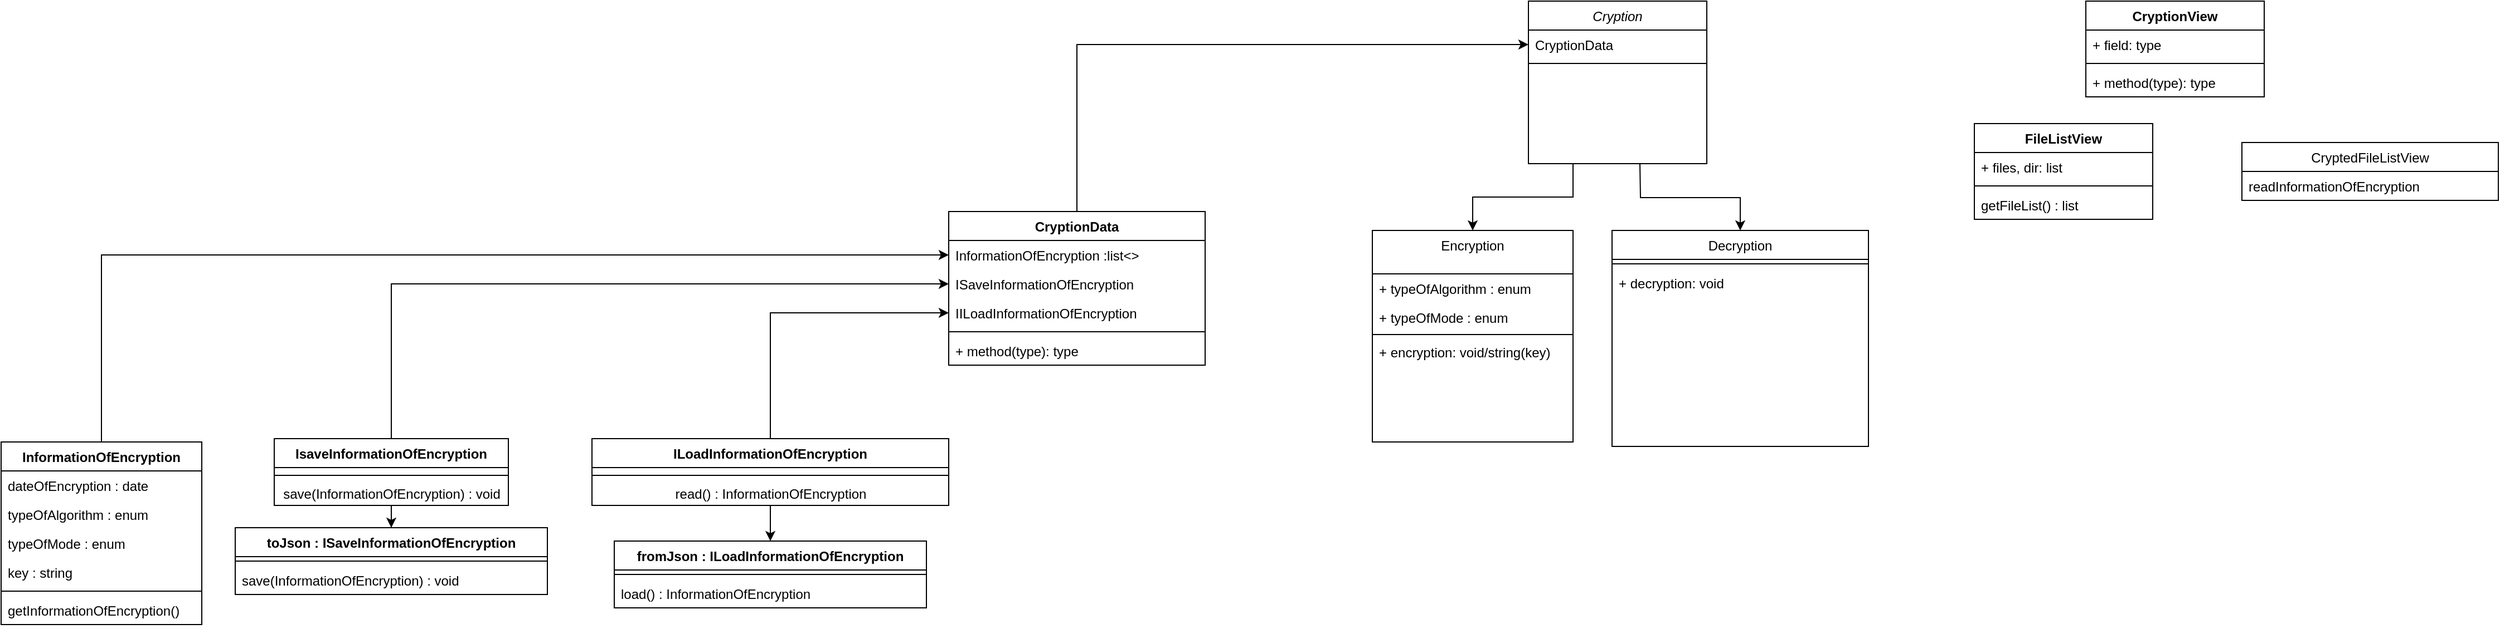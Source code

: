 <mxfile version="14.5.1" type="github">
  <diagram id="C5RBs43oDa-KdzZeNtuy" name="Page-1">
    <mxGraphModel dx="2696" dy="1398" grid="1" gridSize="10" guides="1" tooltips="1" connect="1" arrows="1" fold="1" page="1" pageScale="1" pageWidth="827" pageHeight="1169" math="0" shadow="0">
      <root>
        <mxCell id="WIyWlLk6GJQsqaUBKTNV-0" />
        <mxCell id="WIyWlLk6GJQsqaUBKTNV-1" parent="WIyWlLk6GJQsqaUBKTNV-0" />
        <mxCell id="Qj-PsOSthV5Xs8igE-OQ-11" style="edgeStyle=orthogonalEdgeStyle;rounded=0;orthogonalLoop=1;jettySize=auto;html=1;entryX=0.5;entryY=0;entryDx=0;entryDy=0;exitX=0.25;exitY=1;exitDx=0;exitDy=0;" edge="1" parent="WIyWlLk6GJQsqaUBKTNV-1" source="zkfFHV4jXpPFQw0GAbJ--0" target="zkfFHV4jXpPFQw0GAbJ--6">
          <mxGeometry relative="1" as="geometry">
            <mxPoint x="1410" y="198" as="sourcePoint" />
          </mxGeometry>
        </mxCell>
        <mxCell id="Qj-PsOSthV5Xs8igE-OQ-12" style="edgeStyle=orthogonalEdgeStyle;rounded=0;orthogonalLoop=1;jettySize=auto;html=1;" edge="1" parent="WIyWlLk6GJQsqaUBKTNV-1" target="zkfFHV4jXpPFQw0GAbJ--13">
          <mxGeometry relative="1" as="geometry">
            <mxPoint x="1510" y="186" as="sourcePoint" />
          </mxGeometry>
        </mxCell>
        <mxCell id="zkfFHV4jXpPFQw0GAbJ--0" value="Cryption" style="swimlane;fontStyle=2;align=center;verticalAlign=top;childLayout=stackLayout;horizontal=1;startSize=26;horizontalStack=0;resizeParent=1;resizeLast=0;collapsible=1;marginBottom=0;rounded=0;shadow=0;strokeWidth=1;" parent="WIyWlLk6GJQsqaUBKTNV-1" vertex="1">
          <mxGeometry x="1410" y="40" width="160" height="146" as="geometry">
            <mxRectangle x="230" y="140" width="160" height="26" as="alternateBounds" />
          </mxGeometry>
        </mxCell>
        <mxCell id="Qj-PsOSthV5Xs8igE-OQ-14" value="CryptionData" style="text;strokeColor=none;fillColor=none;align=left;verticalAlign=top;spacingLeft=4;spacingRight=4;overflow=hidden;rotatable=0;points=[[0,0.5],[1,0.5]];portConstraint=eastwest;" vertex="1" parent="zkfFHV4jXpPFQw0GAbJ--0">
          <mxGeometry y="26" width="160" height="26" as="geometry" />
        </mxCell>
        <mxCell id="zkfFHV4jXpPFQw0GAbJ--4" value="" style="line;html=1;strokeWidth=1;align=left;verticalAlign=middle;spacingTop=-1;spacingLeft=3;spacingRight=3;rotatable=0;labelPosition=right;points=[];portConstraint=eastwest;" parent="zkfFHV4jXpPFQw0GAbJ--0" vertex="1">
          <mxGeometry y="52" width="160" height="8" as="geometry" />
        </mxCell>
        <mxCell id="zkfFHV4jXpPFQw0GAbJ--6" value="Encryption" style="swimlane;fontStyle=0;align=center;verticalAlign=top;childLayout=stackLayout;horizontal=1;startSize=39;horizontalStack=0;resizeParent=1;resizeLast=0;collapsible=1;marginBottom=0;rounded=0;shadow=0;strokeWidth=1;" parent="WIyWlLk6GJQsqaUBKTNV-1" vertex="1">
          <mxGeometry x="1270" y="246" width="180" height="190" as="geometry">
            <mxRectangle x="130" y="380" width="160" height="26" as="alternateBounds" />
          </mxGeometry>
        </mxCell>
        <mxCell id="9iRqYb5BXU4AiGlbmvDw-3" value="+ typeOfAlgorithm : enum" style="text;align=left;verticalAlign=top;spacingLeft=4;spacingRight=4;overflow=hidden;rotatable=0;points=[[0,0.5],[1,0.5]];portConstraint=eastwest;" parent="zkfFHV4jXpPFQw0GAbJ--6" vertex="1">
          <mxGeometry y="39" width="180" height="26" as="geometry" />
        </mxCell>
        <mxCell id="9iRqYb5BXU4AiGlbmvDw-5" value="+ typeOfMode : enum" style="text;align=left;verticalAlign=top;spacingLeft=4;spacingRight=4;overflow=hidden;rotatable=0;points=[[0,0.5],[1,0.5]];portConstraint=eastwest;rounded=0;shadow=0;html=0;" parent="zkfFHV4jXpPFQw0GAbJ--6" vertex="1">
          <mxGeometry y="65" width="180" height="26" as="geometry" />
        </mxCell>
        <mxCell id="zkfFHV4jXpPFQw0GAbJ--9" value="" style="line;html=1;strokeWidth=1;align=left;verticalAlign=middle;spacingTop=-1;spacingLeft=3;spacingRight=3;rotatable=0;labelPosition=right;points=[];portConstraint=eastwest;" parent="zkfFHV4jXpPFQw0GAbJ--6" vertex="1">
          <mxGeometry y="91" width="180" height="5" as="geometry" />
        </mxCell>
        <mxCell id="9iRqYb5BXU4AiGlbmvDw-17" value="+ encryption: void/string(key)" style="text;align=left;verticalAlign=top;spacingLeft=4;spacingRight=4;overflow=hidden;rotatable=0;points=[[0,0.5],[1,0.5]];portConstraint=eastwest;rounded=0;shadow=0;html=0;" parent="zkfFHV4jXpPFQw0GAbJ--6" vertex="1">
          <mxGeometry y="96" width="180" height="26" as="geometry" />
        </mxCell>
        <mxCell id="zkfFHV4jXpPFQw0GAbJ--13" value="Decryption" style="swimlane;fontStyle=0;align=center;verticalAlign=top;childLayout=stackLayout;horizontal=1;startSize=26;horizontalStack=0;resizeParent=1;resizeLast=0;collapsible=1;marginBottom=0;rounded=0;shadow=0;strokeWidth=1;" parent="WIyWlLk6GJQsqaUBKTNV-1" vertex="1">
          <mxGeometry x="1485" y="246" width="230" height="194" as="geometry">
            <mxRectangle x="340" y="380" width="170" height="26" as="alternateBounds" />
          </mxGeometry>
        </mxCell>
        <mxCell id="zkfFHV4jXpPFQw0GAbJ--15" value="" style="line;html=1;strokeWidth=1;align=left;verticalAlign=middle;spacingTop=-1;spacingLeft=3;spacingRight=3;rotatable=0;labelPosition=right;points=[];portConstraint=eastwest;" parent="zkfFHV4jXpPFQw0GAbJ--13" vertex="1">
          <mxGeometry y="26" width="230" height="8" as="geometry" />
        </mxCell>
        <mxCell id="Qj-PsOSthV5Xs8igE-OQ-9" value="+ decryption: void" style="text;align=left;verticalAlign=top;spacingLeft=4;spacingRight=4;overflow=hidden;rotatable=0;points=[[0,0.5],[1,0.5]];portConstraint=eastwest;rounded=0;shadow=0;html=0;" vertex="1" parent="zkfFHV4jXpPFQw0GAbJ--13">
          <mxGeometry y="34" width="230" height="26" as="geometry" />
        </mxCell>
        <mxCell id="9iRqYb5BXU4AiGlbmvDw-7" value="CryptionView" style="swimlane;fontStyle=1;align=center;verticalAlign=top;childLayout=stackLayout;horizontal=1;startSize=26;horizontalStack=0;resizeParent=1;resizeParentMax=0;resizeLast=0;collapsible=1;marginBottom=0;" parent="WIyWlLk6GJQsqaUBKTNV-1" vertex="1">
          <mxGeometry x="1910" y="40" width="160" height="86" as="geometry" />
        </mxCell>
        <mxCell id="9iRqYb5BXU4AiGlbmvDw-8" value="+ field: type" style="text;strokeColor=none;fillColor=none;align=left;verticalAlign=top;spacingLeft=4;spacingRight=4;overflow=hidden;rotatable=0;points=[[0,0.5],[1,0.5]];portConstraint=eastwest;" parent="9iRqYb5BXU4AiGlbmvDw-7" vertex="1">
          <mxGeometry y="26" width="160" height="26" as="geometry" />
        </mxCell>
        <mxCell id="9iRqYb5BXU4AiGlbmvDw-9" value="" style="line;strokeWidth=1;fillColor=none;align=left;verticalAlign=middle;spacingTop=-1;spacingLeft=3;spacingRight=3;rotatable=0;labelPosition=right;points=[];portConstraint=eastwest;" parent="9iRqYb5BXU4AiGlbmvDw-7" vertex="1">
          <mxGeometry y="52" width="160" height="8" as="geometry" />
        </mxCell>
        <mxCell id="9iRqYb5BXU4AiGlbmvDw-10" value="+ method(type): type" style="text;strokeColor=none;fillColor=none;align=left;verticalAlign=top;spacingLeft=4;spacingRight=4;overflow=hidden;rotatable=0;points=[[0,0.5],[1,0.5]];portConstraint=eastwest;" parent="9iRqYb5BXU4AiGlbmvDw-7" vertex="1">
          <mxGeometry y="60" width="160" height="26" as="geometry" />
        </mxCell>
        <mxCell id="9iRqYb5BXU4AiGlbmvDw-11" value="FileListView" style="swimlane;fontStyle=1;align=center;verticalAlign=top;childLayout=stackLayout;horizontal=1;startSize=26;horizontalStack=0;resizeParent=1;resizeParentMax=0;resizeLast=0;collapsible=1;marginBottom=0;" parent="WIyWlLk6GJQsqaUBKTNV-1" vertex="1">
          <mxGeometry x="1810" y="150" width="160" height="86" as="geometry" />
        </mxCell>
        <mxCell id="9iRqYb5BXU4AiGlbmvDw-12" value="+ files, dir: list" style="text;strokeColor=none;fillColor=none;align=left;verticalAlign=top;spacingLeft=4;spacingRight=4;overflow=hidden;rotatable=0;points=[[0,0.5],[1,0.5]];portConstraint=eastwest;" parent="9iRqYb5BXU4AiGlbmvDw-11" vertex="1">
          <mxGeometry y="26" width="160" height="26" as="geometry" />
        </mxCell>
        <mxCell id="9iRqYb5BXU4AiGlbmvDw-13" value="" style="line;strokeWidth=1;fillColor=none;align=left;verticalAlign=middle;spacingTop=-1;spacingLeft=3;spacingRight=3;rotatable=0;labelPosition=right;points=[];portConstraint=eastwest;" parent="9iRqYb5BXU4AiGlbmvDw-11" vertex="1">
          <mxGeometry y="52" width="160" height="8" as="geometry" />
        </mxCell>
        <mxCell id="9iRqYb5BXU4AiGlbmvDw-14" value="getFileList() : list" style="text;strokeColor=none;fillColor=none;align=left;verticalAlign=top;spacingLeft=4;spacingRight=4;overflow=hidden;rotatable=0;points=[[0,0.5],[1,0.5]];portConstraint=eastwest;" parent="9iRqYb5BXU4AiGlbmvDw-11" vertex="1">
          <mxGeometry y="60" width="160" height="26" as="geometry" />
        </mxCell>
        <mxCell id="Qj-PsOSthV5Xs8igE-OQ-2" style="edgeStyle=orthogonalEdgeStyle;rounded=0;orthogonalLoop=1;jettySize=auto;html=1;entryX=0;entryY=0.5;entryDx=0;entryDy=0;" edge="1" parent="WIyWlLk6GJQsqaUBKTNV-1" source="9iRqYb5BXU4AiGlbmvDw-27" target="9iRqYb5BXU4AiGlbmvDw-67">
          <mxGeometry relative="1" as="geometry" />
        </mxCell>
        <mxCell id="9iRqYb5BXU4AiGlbmvDw-27" value="InformationOfEncryption" style="swimlane;fontStyle=1;align=center;verticalAlign=top;childLayout=stackLayout;horizontal=1;startSize=26;horizontalStack=0;resizeParent=1;resizeParentMax=0;resizeLast=0;collapsible=1;marginBottom=0;" parent="WIyWlLk6GJQsqaUBKTNV-1" vertex="1">
          <mxGeometry x="40" y="436" width="180" height="164" as="geometry" />
        </mxCell>
        <mxCell id="9iRqYb5BXU4AiGlbmvDw-28" value="dateOfEncryption : date" style="text;strokeColor=none;fillColor=none;align=left;verticalAlign=top;spacingLeft=4;spacingRight=4;overflow=hidden;rotatable=0;points=[[0,0.5],[1,0.5]];portConstraint=eastwest;" parent="9iRqYb5BXU4AiGlbmvDw-27" vertex="1">
          <mxGeometry y="26" width="180" height="26" as="geometry" />
        </mxCell>
        <mxCell id="9iRqYb5BXU4AiGlbmvDw-39" value="typeOfAlgorithm : enum" style="text;strokeColor=none;fillColor=none;align=left;verticalAlign=top;spacingLeft=4;spacingRight=4;overflow=hidden;rotatable=0;points=[[0,0.5],[1,0.5]];portConstraint=eastwest;" parent="9iRqYb5BXU4AiGlbmvDw-27" vertex="1">
          <mxGeometry y="52" width="180" height="26" as="geometry" />
        </mxCell>
        <mxCell id="9iRqYb5BXU4AiGlbmvDw-40" value="typeOfMode : enum" style="text;strokeColor=none;fillColor=none;align=left;verticalAlign=top;spacingLeft=4;spacingRight=4;overflow=hidden;rotatable=0;points=[[0,0.5],[1,0.5]];portConstraint=eastwest;" parent="9iRqYb5BXU4AiGlbmvDw-27" vertex="1">
          <mxGeometry y="78" width="180" height="26" as="geometry" />
        </mxCell>
        <mxCell id="9iRqYb5BXU4AiGlbmvDw-41" value="key : string" style="text;strokeColor=none;fillColor=none;align=left;verticalAlign=top;spacingLeft=4;spacingRight=4;overflow=hidden;rotatable=0;points=[[0,0.5],[1,0.5]];portConstraint=eastwest;" parent="9iRqYb5BXU4AiGlbmvDw-27" vertex="1">
          <mxGeometry y="104" width="180" height="26" as="geometry" />
        </mxCell>
        <mxCell id="9iRqYb5BXU4AiGlbmvDw-29" value="" style="line;strokeWidth=1;fillColor=none;align=left;verticalAlign=middle;spacingTop=-1;spacingLeft=3;spacingRight=3;rotatable=0;labelPosition=right;points=[];portConstraint=eastwest;" parent="9iRqYb5BXU4AiGlbmvDw-27" vertex="1">
          <mxGeometry y="130" width="180" height="8" as="geometry" />
        </mxCell>
        <mxCell id="9iRqYb5BXU4AiGlbmvDw-30" value="getInformationOfEncryption()&#xa;" style="text;strokeColor=none;fillColor=none;align=left;verticalAlign=top;spacingLeft=4;spacingRight=4;overflow=hidden;rotatable=0;points=[[0,0.5],[1,0.5]];portConstraint=eastwest;" parent="9iRqYb5BXU4AiGlbmvDw-27" vertex="1">
          <mxGeometry y="138" width="180" height="26" as="geometry" />
        </mxCell>
        <mxCell id="9iRqYb5BXU4AiGlbmvDw-76" style="edgeStyle=orthogonalEdgeStyle;rounded=0;orthogonalLoop=1;jettySize=auto;html=1;entryX=0.5;entryY=0;entryDx=0;entryDy=0;" parent="WIyWlLk6GJQsqaUBKTNV-1" source="9iRqYb5BXU4AiGlbmvDw-42" target="9iRqYb5BXU4AiGlbmvDw-72" edge="1">
          <mxGeometry relative="1" as="geometry" />
        </mxCell>
        <mxCell id="Qj-PsOSthV5Xs8igE-OQ-3" style="edgeStyle=orthogonalEdgeStyle;rounded=0;orthogonalLoop=1;jettySize=auto;html=1;entryX=0;entryY=0.5;entryDx=0;entryDy=0;" edge="1" parent="WIyWlLk6GJQsqaUBKTNV-1" source="9iRqYb5BXU4AiGlbmvDw-42" target="Qj-PsOSthV5Xs8igE-OQ-0">
          <mxGeometry relative="1" as="geometry" />
        </mxCell>
        <mxCell id="9iRqYb5BXU4AiGlbmvDw-42" value="IsaveInformationOfEncryption" style="swimlane;fontStyle=1;align=center;verticalAlign=top;childLayout=stackLayout;horizontal=1;startSize=26;horizontalStack=0;resizeParent=1;resizeParentMax=0;resizeLast=0;collapsible=1;marginBottom=0;" parent="WIyWlLk6GJQsqaUBKTNV-1" vertex="1">
          <mxGeometry x="285" y="433" width="210" height="60" as="geometry" />
        </mxCell>
        <mxCell id="9iRqYb5BXU4AiGlbmvDw-44" value="" style="line;strokeWidth=1;fillColor=none;align=left;verticalAlign=middle;spacingTop=-1;spacingLeft=3;spacingRight=3;rotatable=0;labelPosition=right;points=[];portConstraint=eastwest;" parent="9iRqYb5BXU4AiGlbmvDw-42" vertex="1">
          <mxGeometry y="26" width="210" height="14" as="geometry" />
        </mxCell>
        <mxCell id="9iRqYb5BXU4AiGlbmvDw-70" value="save(InformationOfEncryption) : void" style="text;html=1;align=center;verticalAlign=middle;resizable=0;points=[];autosize=1;" parent="9iRqYb5BXU4AiGlbmvDw-42" vertex="1">
          <mxGeometry y="40" width="210" height="20" as="geometry" />
        </mxCell>
        <mxCell id="Qj-PsOSthV5Xs8igE-OQ-4" style="edgeStyle=orthogonalEdgeStyle;rounded=0;orthogonalLoop=1;jettySize=auto;html=1;entryX=0;entryY=0.5;entryDx=0;entryDy=0;" edge="1" parent="WIyWlLk6GJQsqaUBKTNV-1" source="9iRqYb5BXU4AiGlbmvDw-47" target="Qj-PsOSthV5Xs8igE-OQ-1">
          <mxGeometry relative="1" as="geometry" />
        </mxCell>
        <mxCell id="9iRqYb5BXU4AiGlbmvDw-47" value="ILoadInformationOfEncryption" style="swimlane;fontStyle=1;align=center;verticalAlign=top;childLayout=stackLayout;horizontal=1;startSize=26;horizontalStack=0;resizeParent=1;resizeParentMax=0;resizeLast=0;collapsible=1;marginBottom=0;" parent="WIyWlLk6GJQsqaUBKTNV-1" vertex="1">
          <mxGeometry x="570" y="433" width="320" height="60" as="geometry" />
        </mxCell>
        <mxCell id="9iRqYb5BXU4AiGlbmvDw-49" value="" style="line;strokeWidth=1;fillColor=none;align=left;verticalAlign=middle;spacingTop=-1;spacingLeft=3;spacingRight=3;rotatable=0;labelPosition=right;points=[];portConstraint=eastwest;" parent="9iRqYb5BXU4AiGlbmvDw-47" vertex="1">
          <mxGeometry y="26" width="320" height="14" as="geometry" />
        </mxCell>
        <mxCell id="9iRqYb5BXU4AiGlbmvDw-71" value="read() : InformationOfEncryption" style="text;html=1;align=center;verticalAlign=middle;resizable=0;points=[];autosize=1;" parent="9iRqYb5BXU4AiGlbmvDw-47" vertex="1">
          <mxGeometry y="40" width="320" height="20" as="geometry" />
        </mxCell>
        <mxCell id="9iRqYb5BXU4AiGlbmvDw-54" value="CryptedFileListView" style="swimlane;fontStyle=0;childLayout=stackLayout;horizontal=1;startSize=26;fillColor=none;horizontalStack=0;resizeParent=1;resizeParentMax=0;resizeLast=0;collapsible=1;marginBottom=0;" parent="WIyWlLk6GJQsqaUBKTNV-1" vertex="1">
          <mxGeometry x="2050" y="167" width="230" height="52" as="geometry" />
        </mxCell>
        <mxCell id="9iRqYb5BXU4AiGlbmvDw-57" value="readInformationOfEncryption" style="text;strokeColor=none;fillColor=none;align=left;verticalAlign=top;spacingLeft=4;spacingRight=4;overflow=hidden;rotatable=0;points=[[0,0.5],[1,0.5]];portConstraint=eastwest;" parent="9iRqYb5BXU4AiGlbmvDw-54" vertex="1">
          <mxGeometry y="26" width="230" height="26" as="geometry" />
        </mxCell>
        <mxCell id="Qj-PsOSthV5Xs8igE-OQ-15" style="edgeStyle=orthogonalEdgeStyle;rounded=0;orthogonalLoop=1;jettySize=auto;html=1;" edge="1" parent="WIyWlLk6GJQsqaUBKTNV-1" source="9iRqYb5BXU4AiGlbmvDw-66" target="Qj-PsOSthV5Xs8igE-OQ-14">
          <mxGeometry relative="1" as="geometry" />
        </mxCell>
        <mxCell id="9iRqYb5BXU4AiGlbmvDw-66" value="CryptionData" style="swimlane;fontStyle=1;align=center;verticalAlign=top;childLayout=stackLayout;horizontal=1;startSize=26;horizontalStack=0;resizeParent=1;resizeParentMax=0;resizeLast=0;collapsible=1;marginBottom=0;" parent="WIyWlLk6GJQsqaUBKTNV-1" vertex="1">
          <mxGeometry x="890" y="229" width="230" height="138" as="geometry" />
        </mxCell>
        <mxCell id="9iRqYb5BXU4AiGlbmvDw-67" value="InformationOfEncryption :list&lt;&gt;" style="text;strokeColor=none;fillColor=none;align=left;verticalAlign=top;spacingLeft=4;spacingRight=4;overflow=hidden;rotatable=0;points=[[0,0.5],[1,0.5]];portConstraint=eastwest;" parent="9iRqYb5BXU4AiGlbmvDw-66" vertex="1">
          <mxGeometry y="26" width="230" height="26" as="geometry" />
        </mxCell>
        <mxCell id="Qj-PsOSthV5Xs8igE-OQ-0" value="ISaveInformationOfEncryption " style="text;strokeColor=none;fillColor=none;align=left;verticalAlign=top;spacingLeft=4;spacingRight=4;overflow=hidden;rotatable=0;points=[[0,0.5],[1,0.5]];portConstraint=eastwest;" vertex="1" parent="9iRqYb5BXU4AiGlbmvDw-66">
          <mxGeometry y="52" width="230" height="26" as="geometry" />
        </mxCell>
        <mxCell id="Qj-PsOSthV5Xs8igE-OQ-1" value="IILoadInformationOfEncryption " style="text;strokeColor=none;fillColor=none;align=left;verticalAlign=top;spacingLeft=4;spacingRight=4;overflow=hidden;rotatable=0;points=[[0,0.5],[1,0.5]];portConstraint=eastwest;" vertex="1" parent="9iRqYb5BXU4AiGlbmvDw-66">
          <mxGeometry y="78" width="230" height="26" as="geometry" />
        </mxCell>
        <mxCell id="9iRqYb5BXU4AiGlbmvDw-68" value="" style="line;strokeWidth=1;fillColor=none;align=left;verticalAlign=middle;spacingTop=-1;spacingLeft=3;spacingRight=3;rotatable=0;labelPosition=right;points=[];portConstraint=eastwest;" parent="9iRqYb5BXU4AiGlbmvDw-66" vertex="1">
          <mxGeometry y="104" width="230" height="8" as="geometry" />
        </mxCell>
        <mxCell id="9iRqYb5BXU4AiGlbmvDw-69" value="+ method(type): type" style="text;strokeColor=none;fillColor=none;align=left;verticalAlign=top;spacingLeft=4;spacingRight=4;overflow=hidden;rotatable=0;points=[[0,0.5],[1,0.5]];portConstraint=eastwest;" parent="9iRqYb5BXU4AiGlbmvDw-66" vertex="1">
          <mxGeometry y="112" width="230" height="26" as="geometry" />
        </mxCell>
        <mxCell id="9iRqYb5BXU4AiGlbmvDw-72" value="toJson : ISaveInformationOfEncryption" style="swimlane;fontStyle=1;align=center;verticalAlign=top;childLayout=stackLayout;horizontal=1;startSize=26;horizontalStack=0;resizeParent=1;resizeParentMax=0;resizeLast=0;collapsible=1;marginBottom=0;" parent="WIyWlLk6GJQsqaUBKTNV-1" vertex="1">
          <mxGeometry x="250" y="513" width="280" height="60" as="geometry" />
        </mxCell>
        <mxCell id="9iRqYb5BXU4AiGlbmvDw-74" value="" style="line;strokeWidth=1;fillColor=none;align=left;verticalAlign=middle;spacingTop=-1;spacingLeft=3;spacingRight=3;rotatable=0;labelPosition=right;points=[];portConstraint=eastwest;" parent="9iRqYb5BXU4AiGlbmvDw-72" vertex="1">
          <mxGeometry y="26" width="280" height="8" as="geometry" />
        </mxCell>
        <mxCell id="9iRqYb5BXU4AiGlbmvDw-75" value="save(InformationOfEncryption) : void" style="text;strokeColor=none;fillColor=none;align=left;verticalAlign=top;spacingLeft=4;spacingRight=4;overflow=hidden;rotatable=0;points=[[0,0.5],[1,0.5]];portConstraint=eastwest;" parent="9iRqYb5BXU4AiGlbmvDw-72" vertex="1">
          <mxGeometry y="34" width="280" height="26" as="geometry" />
        </mxCell>
        <mxCell id="9iRqYb5BXU4AiGlbmvDw-77" value="fromJson : ILoadInformationOfEncryption" style="swimlane;fontStyle=1;align=center;verticalAlign=top;childLayout=stackLayout;horizontal=1;startSize=26;horizontalStack=0;resizeParent=1;resizeParentMax=0;resizeLast=0;collapsible=1;marginBottom=0;" parent="WIyWlLk6GJQsqaUBKTNV-1" vertex="1">
          <mxGeometry x="590" y="525" width="280" height="60" as="geometry" />
        </mxCell>
        <mxCell id="9iRqYb5BXU4AiGlbmvDw-78" value="" style="line;strokeWidth=1;fillColor=none;align=left;verticalAlign=middle;spacingTop=-1;spacingLeft=3;spacingRight=3;rotatable=0;labelPosition=right;points=[];portConstraint=eastwest;" parent="9iRqYb5BXU4AiGlbmvDw-77" vertex="1">
          <mxGeometry y="26" width="280" height="8" as="geometry" />
        </mxCell>
        <mxCell id="9iRqYb5BXU4AiGlbmvDw-79" value="load() : InformationOfEncryption" style="text;strokeColor=none;fillColor=none;align=left;verticalAlign=top;spacingLeft=4;spacingRight=4;overflow=hidden;rotatable=0;points=[[0,0.5],[1,0.5]];portConstraint=eastwest;" parent="9iRqYb5BXU4AiGlbmvDw-77" vertex="1">
          <mxGeometry y="34" width="280" height="26" as="geometry" />
        </mxCell>
        <mxCell id="9iRqYb5BXU4AiGlbmvDw-80" style="edgeStyle=orthogonalEdgeStyle;rounded=0;orthogonalLoop=1;jettySize=auto;html=1;" parent="WIyWlLk6GJQsqaUBKTNV-1" source="9iRqYb5BXU4AiGlbmvDw-71" target="9iRqYb5BXU4AiGlbmvDw-77" edge="1">
          <mxGeometry relative="1" as="geometry" />
        </mxCell>
      </root>
    </mxGraphModel>
  </diagram>
</mxfile>
